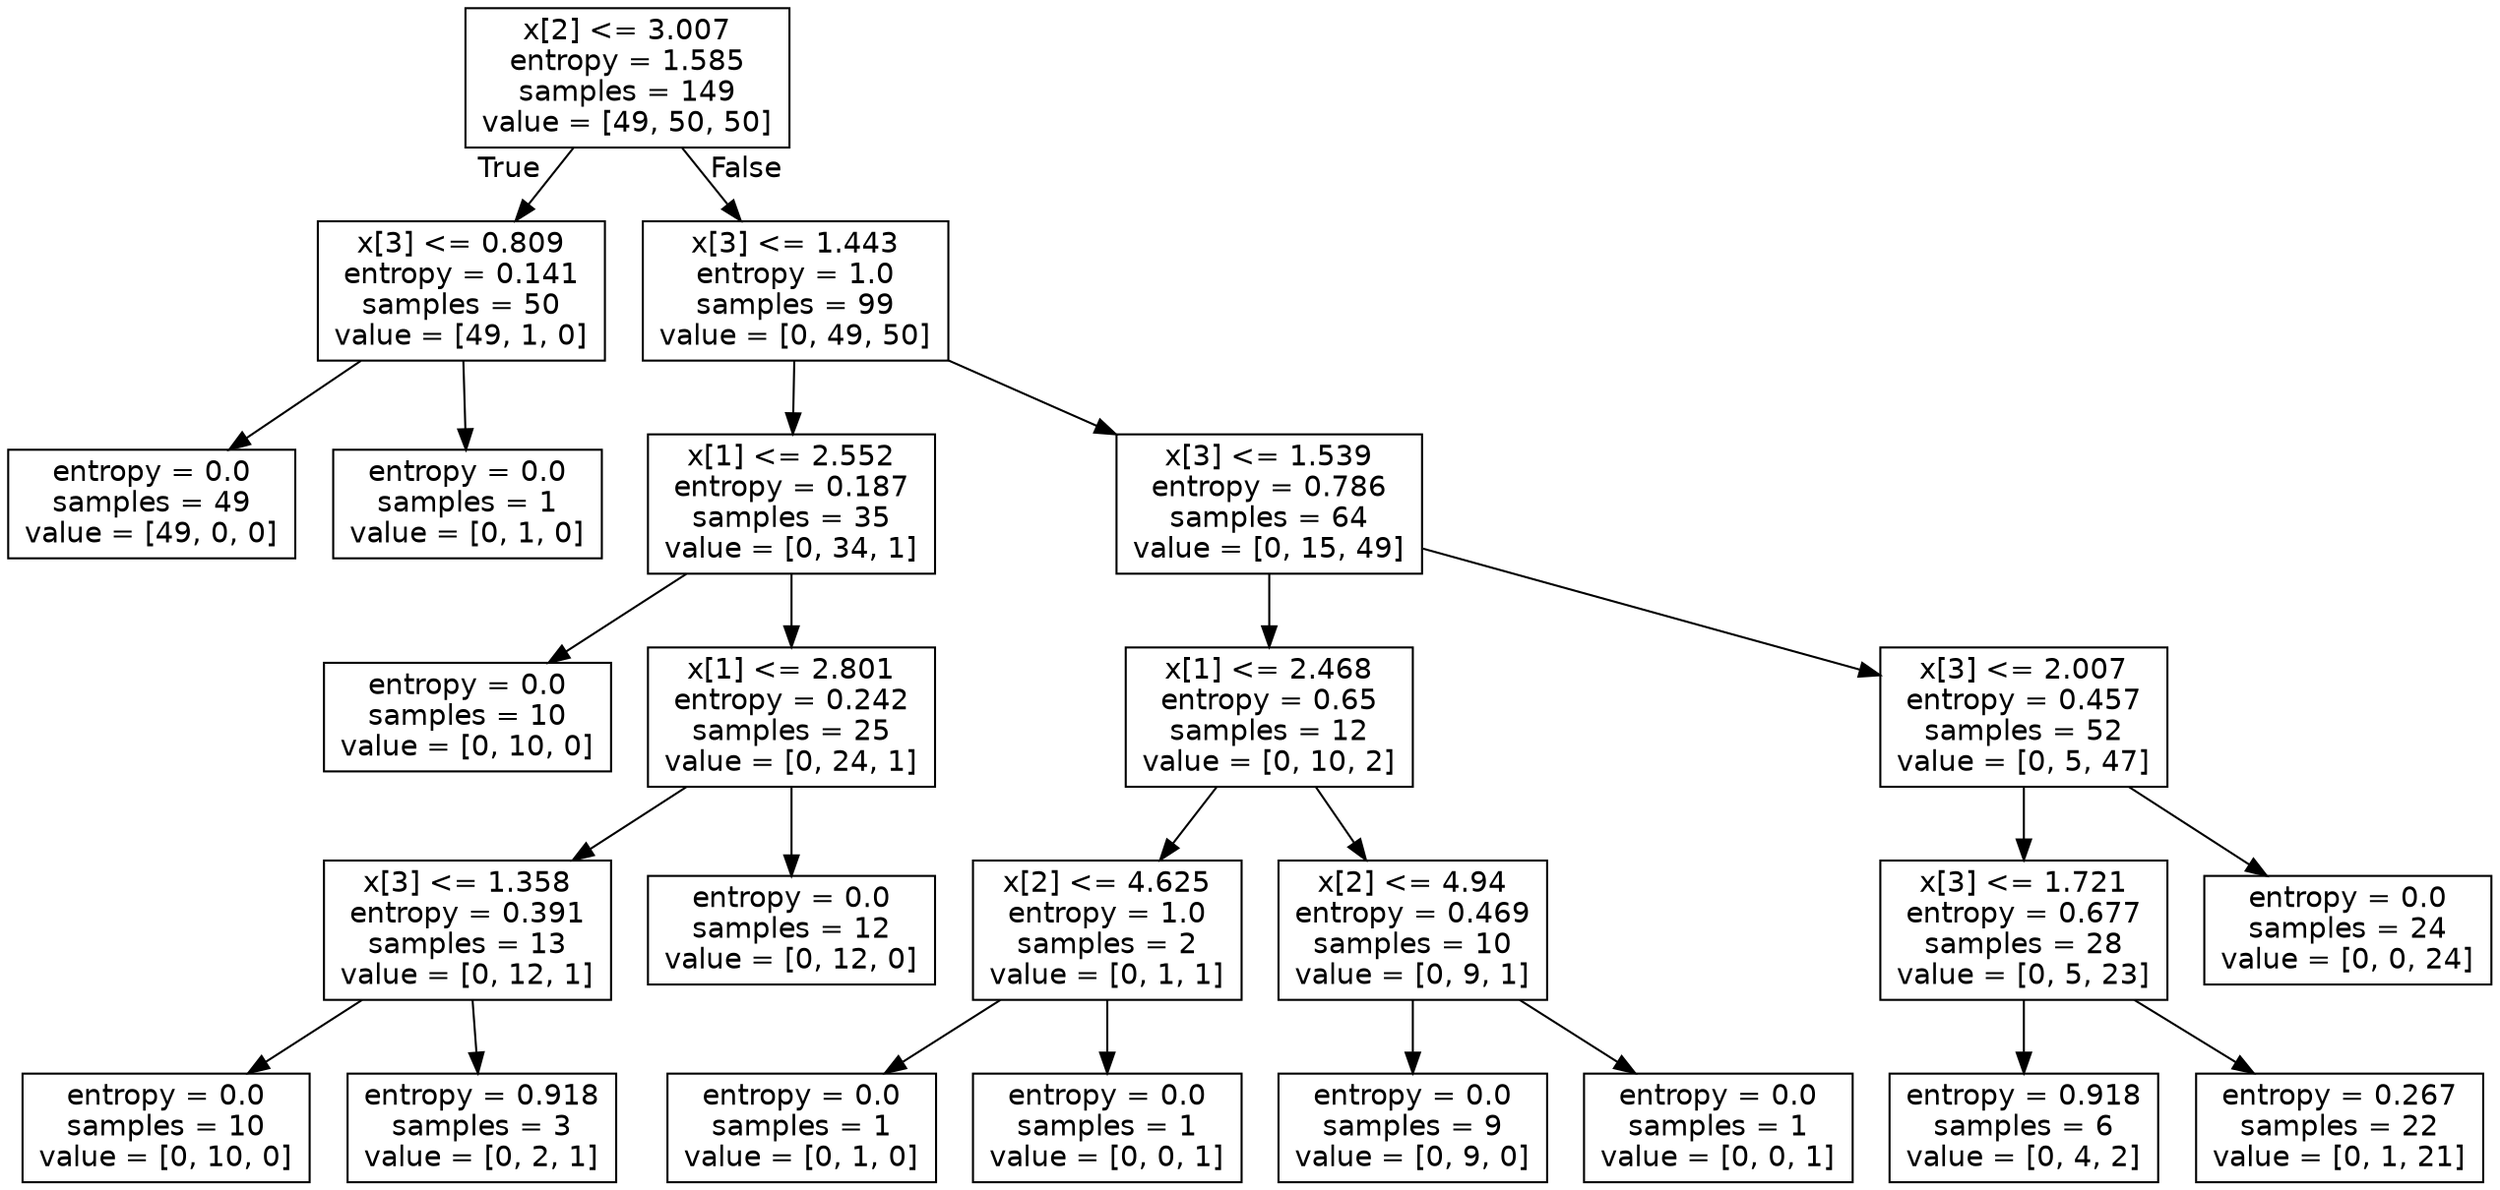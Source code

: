 digraph Tree {
node [shape=box, fontname="helvetica"] ;
edge [fontname="helvetica"] ;
0 [label="x[2] <= 3.007\nentropy = 1.585\nsamples = 149\nvalue = [49, 50, 50]"] ;
1 [label="x[3] <= 0.809\nentropy = 0.141\nsamples = 50\nvalue = [49, 1, 0]"] ;
0 -> 1 [labeldistance=2.5, labelangle=45, headlabel="True"] ;
2 [label="entropy = 0.0\nsamples = 49\nvalue = [49, 0, 0]"] ;
1 -> 2 ;
3 [label="entropy = 0.0\nsamples = 1\nvalue = [0, 1, 0]"] ;
1 -> 3 ;
4 [label="x[3] <= 1.443\nentropy = 1.0\nsamples = 99\nvalue = [0, 49, 50]"] ;
0 -> 4 [labeldistance=2.5, labelangle=-45, headlabel="False"] ;
5 [label="x[1] <= 2.552\nentropy = 0.187\nsamples = 35\nvalue = [0, 34, 1]"] ;
4 -> 5 ;
6 [label="entropy = 0.0\nsamples = 10\nvalue = [0, 10, 0]"] ;
5 -> 6 ;
7 [label="x[1] <= 2.801\nentropy = 0.242\nsamples = 25\nvalue = [0, 24, 1]"] ;
5 -> 7 ;
8 [label="x[3] <= 1.358\nentropy = 0.391\nsamples = 13\nvalue = [0, 12, 1]"] ;
7 -> 8 ;
9 [label="entropy = 0.0\nsamples = 10\nvalue = [0, 10, 0]"] ;
8 -> 9 ;
10 [label="entropy = 0.918\nsamples = 3\nvalue = [0, 2, 1]"] ;
8 -> 10 ;
11 [label="entropy = 0.0\nsamples = 12\nvalue = [0, 12, 0]"] ;
7 -> 11 ;
12 [label="x[3] <= 1.539\nentropy = 0.786\nsamples = 64\nvalue = [0, 15, 49]"] ;
4 -> 12 ;
13 [label="x[1] <= 2.468\nentropy = 0.65\nsamples = 12\nvalue = [0, 10, 2]"] ;
12 -> 13 ;
14 [label="x[2] <= 4.625\nentropy = 1.0\nsamples = 2\nvalue = [0, 1, 1]"] ;
13 -> 14 ;
15 [label="entropy = 0.0\nsamples = 1\nvalue = [0, 1, 0]"] ;
14 -> 15 ;
16 [label="entropy = 0.0\nsamples = 1\nvalue = [0, 0, 1]"] ;
14 -> 16 ;
17 [label="x[2] <= 4.94\nentropy = 0.469\nsamples = 10\nvalue = [0, 9, 1]"] ;
13 -> 17 ;
18 [label="entropy = 0.0\nsamples = 9\nvalue = [0, 9, 0]"] ;
17 -> 18 ;
19 [label="entropy = 0.0\nsamples = 1\nvalue = [0, 0, 1]"] ;
17 -> 19 ;
20 [label="x[3] <= 2.007\nentropy = 0.457\nsamples = 52\nvalue = [0, 5, 47]"] ;
12 -> 20 ;
21 [label="x[3] <= 1.721\nentropy = 0.677\nsamples = 28\nvalue = [0, 5, 23]"] ;
20 -> 21 ;
22 [label="entropy = 0.918\nsamples = 6\nvalue = [0, 4, 2]"] ;
21 -> 22 ;
23 [label="entropy = 0.267\nsamples = 22\nvalue = [0, 1, 21]"] ;
21 -> 23 ;
24 [label="entropy = 0.0\nsamples = 24\nvalue = [0, 0, 24]"] ;
20 -> 24 ;
}